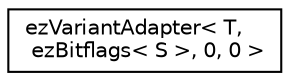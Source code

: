 digraph "Graphical Class Hierarchy"
{
 // LATEX_PDF_SIZE
  edge [fontname="Helvetica",fontsize="10",labelfontname="Helvetica",labelfontsize="10"];
  node [fontname="Helvetica",fontsize="10",shape=record];
  rankdir="LR";
  Node0 [label="ezVariantAdapter\< T,\l ezBitflags\< S \>, 0, 0 \>",height=0.2,width=0.4,color="black", fillcolor="white", style="filled",URL="$d2/da1/structez_variant_adapter_3_01_t_00_01ez_bitflags_3_01_s_01_4_00_010_00_010_01_4.htm",tooltip=" "];
}
